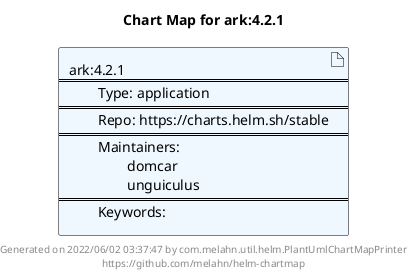 @startuml
skinparam linetype ortho
skinparam backgroundColor white
skinparam usecaseBorderColor black
skinparam usecaseArrowColor LightSlateGray
skinparam artifactBorderColor black
skinparam artifactArrowColor LightSlateGray

title Chart Map for ark:4.2.1

'There is one referenced Helm Chart
artifact "ark:4.2.1\n====\n\tType: application\n====\n\tRepo: https://charts.helm.sh/stable\n====\n\tMaintainers: \n\t\tdomcar\n\t\tunguiculus\n====\n\tKeywords: " as ark_4_2_1 #AliceBlue

'There are 0 referenced Docker Images

'Chart Dependencies

center footer Generated on 2022/06/02 03:37:47 by com.melahn.util.helm.PlantUmlChartMapPrinter\nhttps://github.com/melahn/helm-chartmap
@enduml
